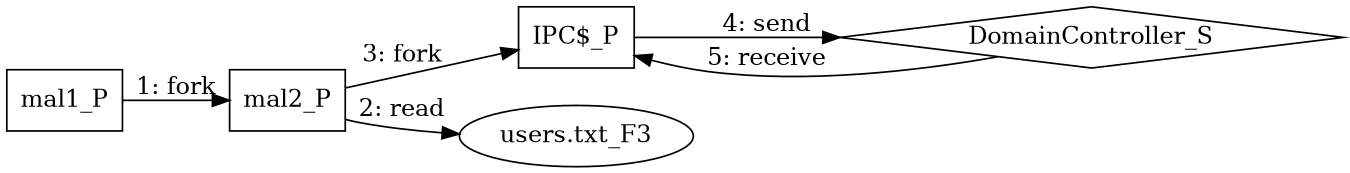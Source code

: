 digraph "T1110.003" {
rankdir="LR"
size="9"
fixedsize="false"
splines="true"
nodesep=0.3
ranksep=0
fontsize=10
overlap="scalexy"
engine= "neato"
	"mal1_P" [node_type=Process shape=box]
	"mal2_P" [node_type=Process shape=box]
	"IPC$_P" [node_type=Process shape=box]
	"DomainController_S" [node_type=Socket shape=diamond]
	"users.txt_F3" [node_type=File shape=ellipse]
	"mal1_P" -> "mal2_P" [label="1: fork"]
	"mal2_P" -> "users.txt_F3" [label="2: read"]
	"mal2_P" -> "IPC$_P" [label="3: fork"]
	"IPC$_P" -> "DomainController_S" [label="4: send"]
	"DomainController_S" -> "IPC$_P" [label="5: receive"]
}
